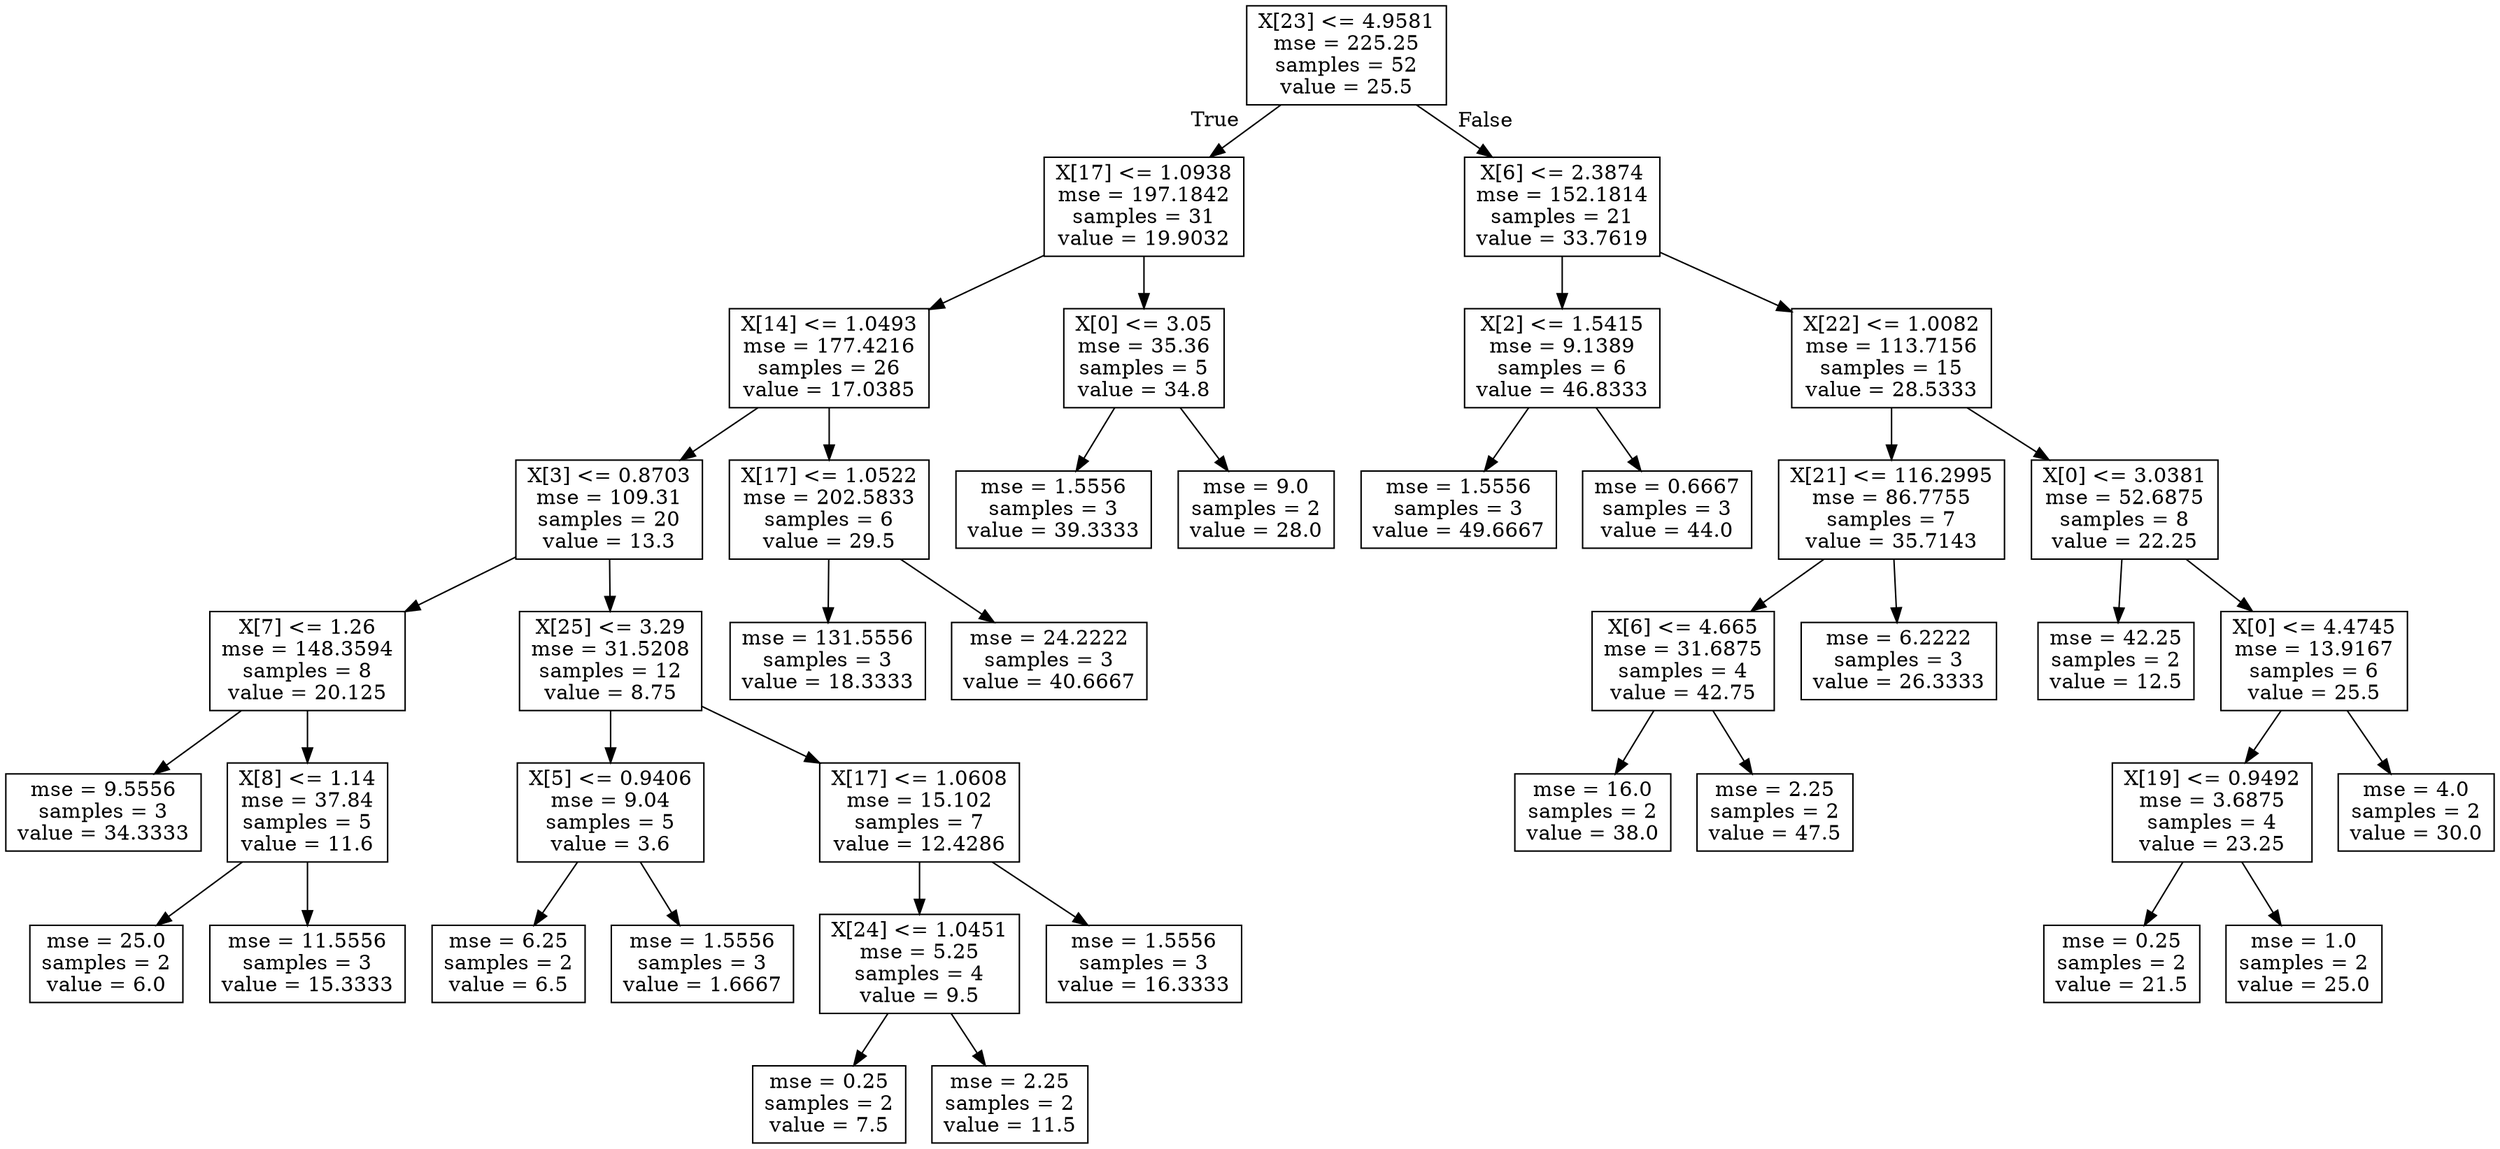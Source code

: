 digraph Tree {
node [shape=box] ;
0 [label="X[23] <= 4.9581\nmse = 225.25\nsamples = 52\nvalue = 25.5"] ;
1 [label="X[17] <= 1.0938\nmse = 197.1842\nsamples = 31\nvalue = 19.9032"] ;
0 -> 1 [labeldistance=2.5, labelangle=45, headlabel="True"] ;
2 [label="X[14] <= 1.0493\nmse = 177.4216\nsamples = 26\nvalue = 17.0385"] ;
1 -> 2 ;
3 [label="X[3] <= 0.8703\nmse = 109.31\nsamples = 20\nvalue = 13.3"] ;
2 -> 3 ;
4 [label="X[7] <= 1.26\nmse = 148.3594\nsamples = 8\nvalue = 20.125"] ;
3 -> 4 ;
5 [label="mse = 9.5556\nsamples = 3\nvalue = 34.3333"] ;
4 -> 5 ;
6 [label="X[8] <= 1.14\nmse = 37.84\nsamples = 5\nvalue = 11.6"] ;
4 -> 6 ;
7 [label="mse = 25.0\nsamples = 2\nvalue = 6.0"] ;
6 -> 7 ;
8 [label="mse = 11.5556\nsamples = 3\nvalue = 15.3333"] ;
6 -> 8 ;
9 [label="X[25] <= 3.29\nmse = 31.5208\nsamples = 12\nvalue = 8.75"] ;
3 -> 9 ;
10 [label="X[5] <= 0.9406\nmse = 9.04\nsamples = 5\nvalue = 3.6"] ;
9 -> 10 ;
11 [label="mse = 6.25\nsamples = 2\nvalue = 6.5"] ;
10 -> 11 ;
12 [label="mse = 1.5556\nsamples = 3\nvalue = 1.6667"] ;
10 -> 12 ;
13 [label="X[17] <= 1.0608\nmse = 15.102\nsamples = 7\nvalue = 12.4286"] ;
9 -> 13 ;
14 [label="X[24] <= 1.0451\nmse = 5.25\nsamples = 4\nvalue = 9.5"] ;
13 -> 14 ;
15 [label="mse = 0.25\nsamples = 2\nvalue = 7.5"] ;
14 -> 15 ;
16 [label="mse = 2.25\nsamples = 2\nvalue = 11.5"] ;
14 -> 16 ;
17 [label="mse = 1.5556\nsamples = 3\nvalue = 16.3333"] ;
13 -> 17 ;
18 [label="X[17] <= 1.0522\nmse = 202.5833\nsamples = 6\nvalue = 29.5"] ;
2 -> 18 ;
19 [label="mse = 131.5556\nsamples = 3\nvalue = 18.3333"] ;
18 -> 19 ;
20 [label="mse = 24.2222\nsamples = 3\nvalue = 40.6667"] ;
18 -> 20 ;
21 [label="X[0] <= 3.05\nmse = 35.36\nsamples = 5\nvalue = 34.8"] ;
1 -> 21 ;
22 [label="mse = 1.5556\nsamples = 3\nvalue = 39.3333"] ;
21 -> 22 ;
23 [label="mse = 9.0\nsamples = 2\nvalue = 28.0"] ;
21 -> 23 ;
24 [label="X[6] <= 2.3874\nmse = 152.1814\nsamples = 21\nvalue = 33.7619"] ;
0 -> 24 [labeldistance=2.5, labelangle=-45, headlabel="False"] ;
25 [label="X[2] <= 1.5415\nmse = 9.1389\nsamples = 6\nvalue = 46.8333"] ;
24 -> 25 ;
26 [label="mse = 1.5556\nsamples = 3\nvalue = 49.6667"] ;
25 -> 26 ;
27 [label="mse = 0.6667\nsamples = 3\nvalue = 44.0"] ;
25 -> 27 ;
28 [label="X[22] <= 1.0082\nmse = 113.7156\nsamples = 15\nvalue = 28.5333"] ;
24 -> 28 ;
29 [label="X[21] <= 116.2995\nmse = 86.7755\nsamples = 7\nvalue = 35.7143"] ;
28 -> 29 ;
30 [label="X[6] <= 4.665\nmse = 31.6875\nsamples = 4\nvalue = 42.75"] ;
29 -> 30 ;
31 [label="mse = 16.0\nsamples = 2\nvalue = 38.0"] ;
30 -> 31 ;
32 [label="mse = 2.25\nsamples = 2\nvalue = 47.5"] ;
30 -> 32 ;
33 [label="mse = 6.2222\nsamples = 3\nvalue = 26.3333"] ;
29 -> 33 ;
34 [label="X[0] <= 3.0381\nmse = 52.6875\nsamples = 8\nvalue = 22.25"] ;
28 -> 34 ;
35 [label="mse = 42.25\nsamples = 2\nvalue = 12.5"] ;
34 -> 35 ;
36 [label="X[0] <= 4.4745\nmse = 13.9167\nsamples = 6\nvalue = 25.5"] ;
34 -> 36 ;
37 [label="X[19] <= 0.9492\nmse = 3.6875\nsamples = 4\nvalue = 23.25"] ;
36 -> 37 ;
38 [label="mse = 0.25\nsamples = 2\nvalue = 21.5"] ;
37 -> 38 ;
39 [label="mse = 1.0\nsamples = 2\nvalue = 25.0"] ;
37 -> 39 ;
40 [label="mse = 4.0\nsamples = 2\nvalue = 30.0"] ;
36 -> 40 ;
}